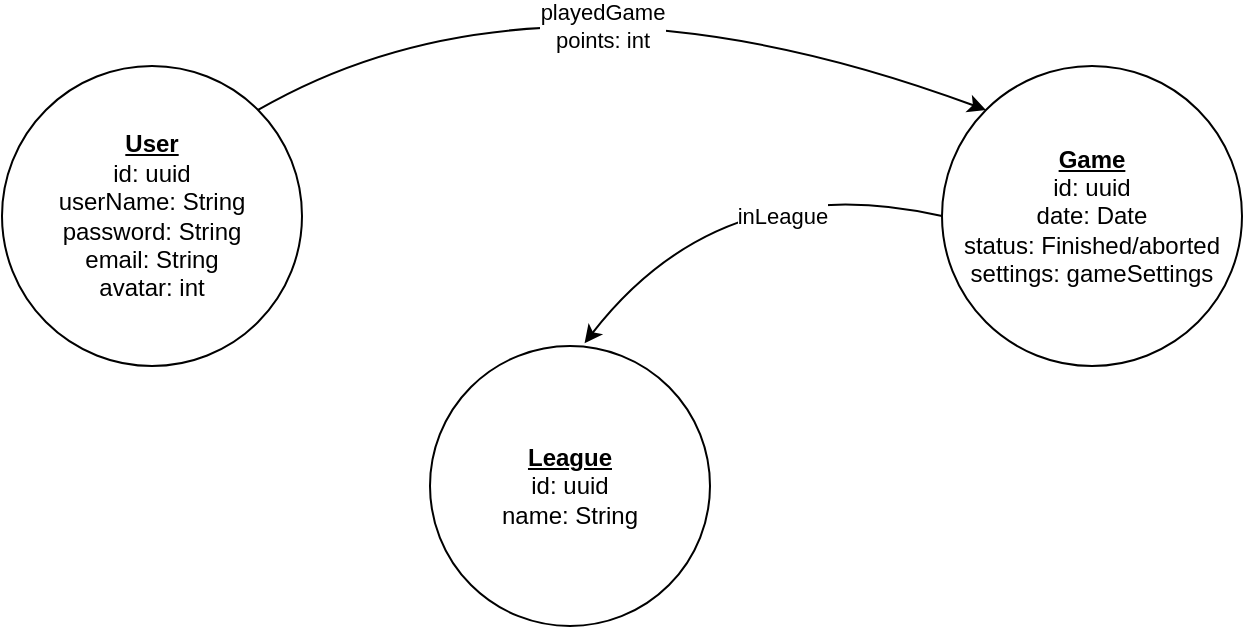 <mxfile version="14.0.1" type="github" pages="2">
  <diagram id="06YiXvvxvD93IUthj2dQ" name="simple version">
    <mxGraphModel dx="981" dy="570" grid="1" gridSize="10" guides="1" tooltips="1" connect="1" arrows="1" fold="1" page="1" pageScale="1" pageWidth="827" pageHeight="1169" math="0" shadow="0">
      <root>
        <mxCell id="0" />
        <mxCell id="1" parent="0" />
        <mxCell id="hlqRaPhQaMiVC_JoWC2D-1" value="&lt;u style=&quot;font-weight: bold&quot;&gt;User&lt;/u&gt;&lt;br&gt;id: uuid&lt;br&gt;userName: String&lt;br&gt;password: String&lt;br&gt;email: String&lt;br&gt;avatar: int" style="ellipse;whiteSpace=wrap;html=1;aspect=fixed;" vertex="1" parent="1">
          <mxGeometry x="60" y="170" width="150" height="150" as="geometry" />
        </mxCell>
        <mxCell id="hlqRaPhQaMiVC_JoWC2D-2" value="&lt;u&gt;&lt;b&gt;Game&lt;/b&gt;&lt;/u&gt;&lt;br&gt;id: uuid&lt;br&gt;date: Date&lt;br&gt;status: Finished/aborted&lt;br&gt;settings: gameSettings" style="ellipse;whiteSpace=wrap;html=1;aspect=fixed;" vertex="1" parent="1">
          <mxGeometry x="530" y="170" width="150" height="150" as="geometry" />
        </mxCell>
        <mxCell id="hlqRaPhQaMiVC_JoWC2D-5" value="" style="curved=1;endArrow=classic;html=1;exitX=1;exitY=0;exitDx=0;exitDy=0;entryX=0;entryY=0;entryDx=0;entryDy=0;" edge="1" parent="1" source="hlqRaPhQaMiVC_JoWC2D-1" target="hlqRaPhQaMiVC_JoWC2D-2">
          <mxGeometry width="50" height="50" relative="1" as="geometry">
            <mxPoint x="180" y="200" as="sourcePoint" />
            <mxPoint x="370" y="200" as="targetPoint" />
            <Array as="points">
              <mxPoint x="330" y="110" />
            </Array>
          </mxGeometry>
        </mxCell>
        <mxCell id="hlqRaPhQaMiVC_JoWC2D-6" value="playedGame&lt;br&gt;points: int" style="edgeLabel;html=1;align=center;verticalAlign=middle;resizable=0;points=[];" vertex="1" connectable="0" parent="hlqRaPhQaMiVC_JoWC2D-5">
          <mxGeometry x="0.024" y="-34" relative="1" as="geometry">
            <mxPoint x="3.41" y="-6.06" as="offset" />
          </mxGeometry>
        </mxCell>
        <mxCell id="hlqRaPhQaMiVC_JoWC2D-7" value="&lt;u&gt;&lt;b&gt;League&lt;/b&gt;&lt;/u&gt;&lt;br&gt;id: uuid&lt;br&gt;name: String" style="ellipse;whiteSpace=wrap;html=1;aspect=fixed;" vertex="1" parent="1">
          <mxGeometry x="274" y="310" width="140" height="140" as="geometry" />
        </mxCell>
        <mxCell id="hlqRaPhQaMiVC_JoWC2D-8" value="" style="curved=1;endArrow=classic;html=1;exitX=0;exitY=0.5;exitDx=0;exitDy=0;entryX=0.552;entryY=-0.01;entryDx=0;entryDy=0;entryPerimeter=0;" edge="1" parent="1" source="hlqRaPhQaMiVC_JoWC2D-2" target="hlqRaPhQaMiVC_JoWC2D-7">
          <mxGeometry width="50" height="50" relative="1" as="geometry">
            <mxPoint x="470" y="410" as="sourcePoint" />
            <mxPoint x="660" y="410" as="targetPoint" />
            <Array as="points">
              <mxPoint x="420" y="220" />
            </Array>
          </mxGeometry>
        </mxCell>
        <mxCell id="hlqRaPhQaMiVC_JoWC2D-9" value="inLeague" style="edgeLabel;html=1;align=center;verticalAlign=middle;resizable=0;points=[];" vertex="1" connectable="0" parent="hlqRaPhQaMiVC_JoWC2D-8">
          <mxGeometry x="0.191" y="17" relative="1" as="geometry">
            <mxPoint x="29.43" y="-2" as="offset" />
          </mxGeometry>
        </mxCell>
      </root>
    </mxGraphModel>
  </diagram>
  <diagram name="extended version" id="aNtw5cTRiQmI7jfVZ72B">
    <mxGraphModel dx="981" dy="570" grid="1" gridSize="10" guides="1" tooltips="1" connect="1" arrows="1" fold="1" page="1" pageScale="1" pageWidth="827" pageHeight="1169" math="0" shadow="0">
      <root>
        <mxCell id="B5gCWZih8PqT4H1TR_IA-0" />
        <mxCell id="B5gCWZih8PqT4H1TR_IA-1" parent="B5gCWZih8PqT4H1TR_IA-0" />
        <mxCell id="B5gCWZih8PqT4H1TR_IA-2" value="&lt;u style=&quot;font-weight: bold&quot;&gt;User&lt;/u&gt;&lt;br&gt;id: uuid&lt;br&gt;userName: String&lt;br&gt;password: String&lt;br&gt;email: String&lt;br&gt;avatar: int" style="ellipse;whiteSpace=wrap;html=1;aspect=fixed;" vertex="1" parent="B5gCWZih8PqT4H1TR_IA-1">
          <mxGeometry x="60" y="170" width="150" height="150" as="geometry" />
        </mxCell>
        <mxCell id="B5gCWZih8PqT4H1TR_IA-3" value="&lt;u&gt;&lt;b&gt;Game&lt;/b&gt;&lt;/u&gt;&lt;br&gt;id: uuid&lt;br&gt;date: Date&lt;br&gt;status: Finished/aborted&lt;br&gt;settings: gameSettings" style="ellipse;whiteSpace=wrap;html=1;aspect=fixed;" vertex="1" parent="B5gCWZih8PqT4H1TR_IA-1">
          <mxGeometry x="490" y="150" width="150" height="150" as="geometry" />
        </mxCell>
        <mxCell id="B5gCWZih8PqT4H1TR_IA-4" value="" style="curved=1;endArrow=classic;html=1;exitX=1;exitY=0;exitDx=0;exitDy=0;entryX=0;entryY=0;entryDx=0;entryDy=0;" edge="1" parent="B5gCWZih8PqT4H1TR_IA-1" source="B5gCWZih8PqT4H1TR_IA-2" target="B5gCWZih8PqT4H1TR_IA-3">
          <mxGeometry width="50" height="50" relative="1" as="geometry">
            <mxPoint x="180" y="200" as="sourcePoint" />
            <mxPoint x="370" y="200" as="targetPoint" />
            <Array as="points">
              <mxPoint x="330" y="110" />
            </Array>
          </mxGeometry>
        </mxCell>
        <mxCell id="B5gCWZih8PqT4H1TR_IA-5" value="playedGame&lt;br&gt;points: int" style="edgeLabel;html=1;align=center;verticalAlign=middle;resizable=0;points=[];" vertex="1" connectable="0" parent="B5gCWZih8PqT4H1TR_IA-4">
          <mxGeometry x="0.024" y="-34" relative="1" as="geometry">
            <mxPoint x="3.41" y="-6.06" as="offset" />
          </mxGeometry>
        </mxCell>
        <mxCell id="B5gCWZih8PqT4H1TR_IA-6" value="&lt;u&gt;&lt;b&gt;League&lt;/b&gt;&lt;/u&gt;&lt;br&gt;id: uuid&lt;br&gt;name: String" style="ellipse;whiteSpace=wrap;html=1;aspect=fixed;" vertex="1" parent="B5gCWZih8PqT4H1TR_IA-1">
          <mxGeometry x="274" y="310" width="140" height="140" as="geometry" />
        </mxCell>
        <mxCell id="B5gCWZih8PqT4H1TR_IA-7" value="" style="curved=1;endArrow=classic;html=1;exitX=0;exitY=0.5;exitDx=0;exitDy=0;entryX=0.552;entryY=-0.01;entryDx=0;entryDy=0;entryPerimeter=0;" edge="1" parent="B5gCWZih8PqT4H1TR_IA-1" source="B5gCWZih8PqT4H1TR_IA-3" target="B5gCWZih8PqT4H1TR_IA-6">
          <mxGeometry width="50" height="50" relative="1" as="geometry">
            <mxPoint x="470" y="410" as="sourcePoint" />
            <mxPoint x="660" y="410" as="targetPoint" />
            <Array as="points">
              <mxPoint x="420" y="220" />
            </Array>
          </mxGeometry>
        </mxCell>
        <mxCell id="B5gCWZih8PqT4H1TR_IA-8" value="inLeague" style="edgeLabel;html=1;align=center;verticalAlign=middle;resizable=0;points=[];" vertex="1" connectable="0" parent="B5gCWZih8PqT4H1TR_IA-7">
          <mxGeometry x="0.191" y="17" relative="1" as="geometry">
            <mxPoint x="9.92" y="-15.52" as="offset" />
          </mxGeometry>
        </mxCell>
        <mxCell id="B5gCWZih8PqT4H1TR_IA-9" value="" style="curved=1;endArrow=classic;html=1;exitX=0.991;exitY=0.377;exitDx=0;exitDy=0;exitPerimeter=0;entryX=0.346;entryY=0.015;entryDx=0;entryDy=0;entryPerimeter=0;" edge="1" parent="B5gCWZih8PqT4H1TR_IA-1" source="B5gCWZih8PqT4H1TR_IA-2" target="B5gCWZih8PqT4H1TR_IA-6">
          <mxGeometry width="50" height="50" relative="1" as="geometry">
            <mxPoint x="80" y="390" as="sourcePoint" />
            <mxPoint x="270" y="390" as="targetPoint" />
            <Array as="points">
              <mxPoint x="290" y="230" />
            </Array>
          </mxGeometry>
        </mxCell>
        <mxCell id="B5gCWZih8PqT4H1TR_IA-10" value="owner" style="edgeLabel;html=1;align=center;verticalAlign=middle;resizable=0;points=[];" vertex="1" connectable="0" parent="B5gCWZih8PqT4H1TR_IA-9">
          <mxGeometry x="-0.452" y="-14" relative="1" as="geometry">
            <mxPoint x="15.03" as="offset" />
          </mxGeometry>
        </mxCell>
        <mxCell id="B5gCWZih8PqT4H1TR_IA-11" value="" style="curved=1;endArrow=classic;html=1;exitX=0.5;exitY=1;exitDx=0;exitDy=0;entryX=0;entryY=0.5;entryDx=0;entryDy=0;" edge="1" parent="B5gCWZih8PqT4H1TR_IA-1" source="B5gCWZih8PqT4H1TR_IA-2" target="B5gCWZih8PqT4H1TR_IA-6">
          <mxGeometry width="50" height="50" relative="1" as="geometry">
            <mxPoint x="84" y="420" as="sourcePoint" />
            <mxPoint x="274" y="420" as="targetPoint" />
            <Array as="points">
              <mxPoint x="174" y="370" />
            </Array>
          </mxGeometry>
        </mxCell>
        <mxCell id="B5gCWZih8PqT4H1TR_IA-12" value="memberOf" style="edgeLabel;html=1;align=center;verticalAlign=middle;resizable=0;points=[];" vertex="1" connectable="0" parent="B5gCWZih8PqT4H1TR_IA-11">
          <mxGeometry x="-0.038" y="7" relative="1" as="geometry">
            <mxPoint x="10.17" as="offset" />
          </mxGeometry>
        </mxCell>
        <mxCell id="B5gCWZih8PqT4H1TR_IA-13" value="" style="curved=1;endArrow=classic;html=1;exitX=0;exitY=0.5;exitDx=0;exitDy=0;entryX=0.5;entryY=0;entryDx=0;entryDy=0;" edge="1" parent="B5gCWZih8PqT4H1TR_IA-1" source="B5gCWZih8PqT4H1TR_IA-2" target="B5gCWZih8PqT4H1TR_IA-2">
          <mxGeometry width="50" height="50" relative="1" as="geometry">
            <mxPoint x="30" y="150" as="sourcePoint" />
            <mxPoint x="220" y="150" as="targetPoint" />
            <Array as="points">
              <mxPoint x="20" y="130" />
            </Array>
          </mxGeometry>
        </mxCell>
        <mxCell id="B5gCWZih8PqT4H1TR_IA-14" value="friend" style="edgeLabel;html=1;align=center;verticalAlign=middle;resizable=0;points=[];" vertex="1" connectable="0" parent="B5gCWZih8PqT4H1TR_IA-13">
          <mxGeometry x="0.414" y="-22" relative="1" as="geometry">
            <mxPoint as="offset" />
          </mxGeometry>
        </mxCell>
        <mxCell id="B5gCWZih8PqT4H1TR_IA-15" value="" style="curved=1;endArrow=classic;html=1;exitX=0;exitY=1;exitDx=0;exitDy=0;" edge="1" parent="B5gCWZih8PqT4H1TR_IA-1" source="B5gCWZih8PqT4H1TR_IA-2" target="B5gCWZih8PqT4H1TR_IA-6">
          <mxGeometry width="50" height="50" relative="1" as="geometry">
            <mxPoint x="100" y="540" as="sourcePoint" />
            <mxPoint x="290" y="540" as="targetPoint" />
            <Array as="points">
              <mxPoint x="70" y="430" />
              <mxPoint x="190" y="490" />
            </Array>
          </mxGeometry>
        </mxCell>
        <mxCell id="B5gCWZih8PqT4H1TR_IA-16" value="invitation" style="edgeLabel;html=1;align=center;verticalAlign=middle;resizable=0;points=[];" vertex="1" connectable="0" parent="B5gCWZih8PqT4H1TR_IA-15">
          <mxGeometry x="-0.163" y="11" relative="1" as="geometry">
            <mxPoint x="29.26" y="26.93" as="offset" />
          </mxGeometry>
        </mxCell>
      </root>
    </mxGraphModel>
  </diagram>
</mxfile>
